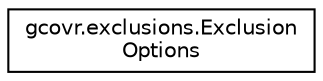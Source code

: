digraph "Graphical Class Hierarchy"
{
 // LATEX_PDF_SIZE
  edge [fontname="Helvetica",fontsize="10",labelfontname="Helvetica",labelfontsize="10"];
  node [fontname="Helvetica",fontsize="10",shape=record];
  rankdir="LR";
  Node0 [label="gcovr.exclusions.Exclusion\lOptions",height=0.2,width=0.4,color="black", fillcolor="white", style="filled",URL="$classgcovr_1_1exclusions_1_1ExclusionOptions.html",tooltip=" "];
}

